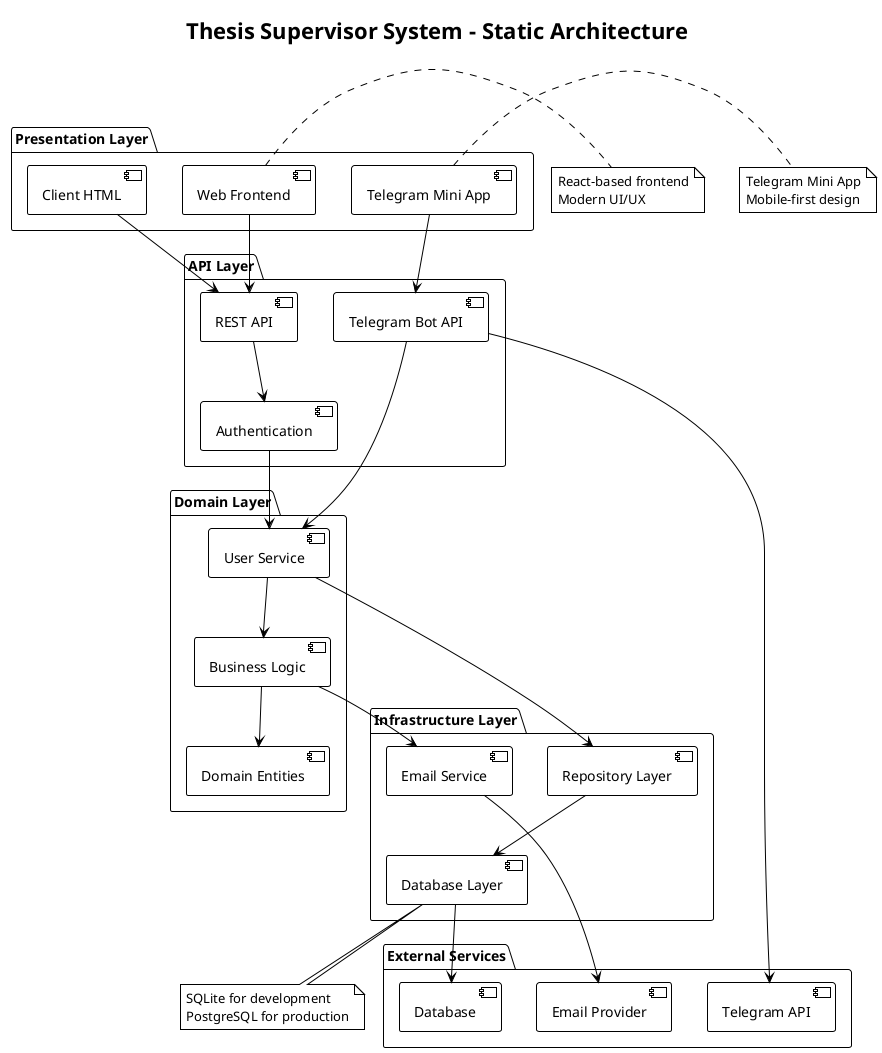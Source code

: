 @startuml component-diagram
!theme plain
title Thesis Supervisor System - Static Architecture

package "Presentation Layer" {
  [Web Frontend] as WebFE
  [Telegram Mini App] as TgApp
  [Client HTML] as ClientHTML
}

package "API Layer" {
  [Telegram Bot API] as TgBot
  [REST API] as RestAPI
  [Authentication] as Auth
}

package "Domain Layer" {
  [User Service] as UserSvc
  [Business Logic] as BizLogic
  [Domain Entities] as Entities
}

package "Infrastructure Layer" {
  [Database Layer] as DB
  [Email Service] as Email
  [Repository Layer] as Repo
}

package "External Services" {
  [Telegram API] as ExtTg
  [Email Provider] as ExtEmail
  [Database] as ExtDB
}

' Presentation Layer connections
WebFE --> RestAPI
TgApp --> TgBot
ClientHTML --> RestAPI

' API Layer connections
TgBot --> UserSvc
TgBot --> ExtTg
RestAPI --> Auth
Auth --> UserSvc

' Domain Layer connections
UserSvc --> BizLogic
BizLogic --> Entities
UserSvc --> Repo

' Infrastructure Layer connections
Repo --> DB
Email --> ExtEmail
DB --> ExtDB

' Cross-layer connections
BizLogic --> Email

note right of WebFE
  React-based frontend
  Modern UI/UX
end note

note right of TgApp
  Telegram Mini App
  Mobile-first design
end note

note bottom of DB
  SQLite for development
  PostgreSQL for production
end note

@enduml 